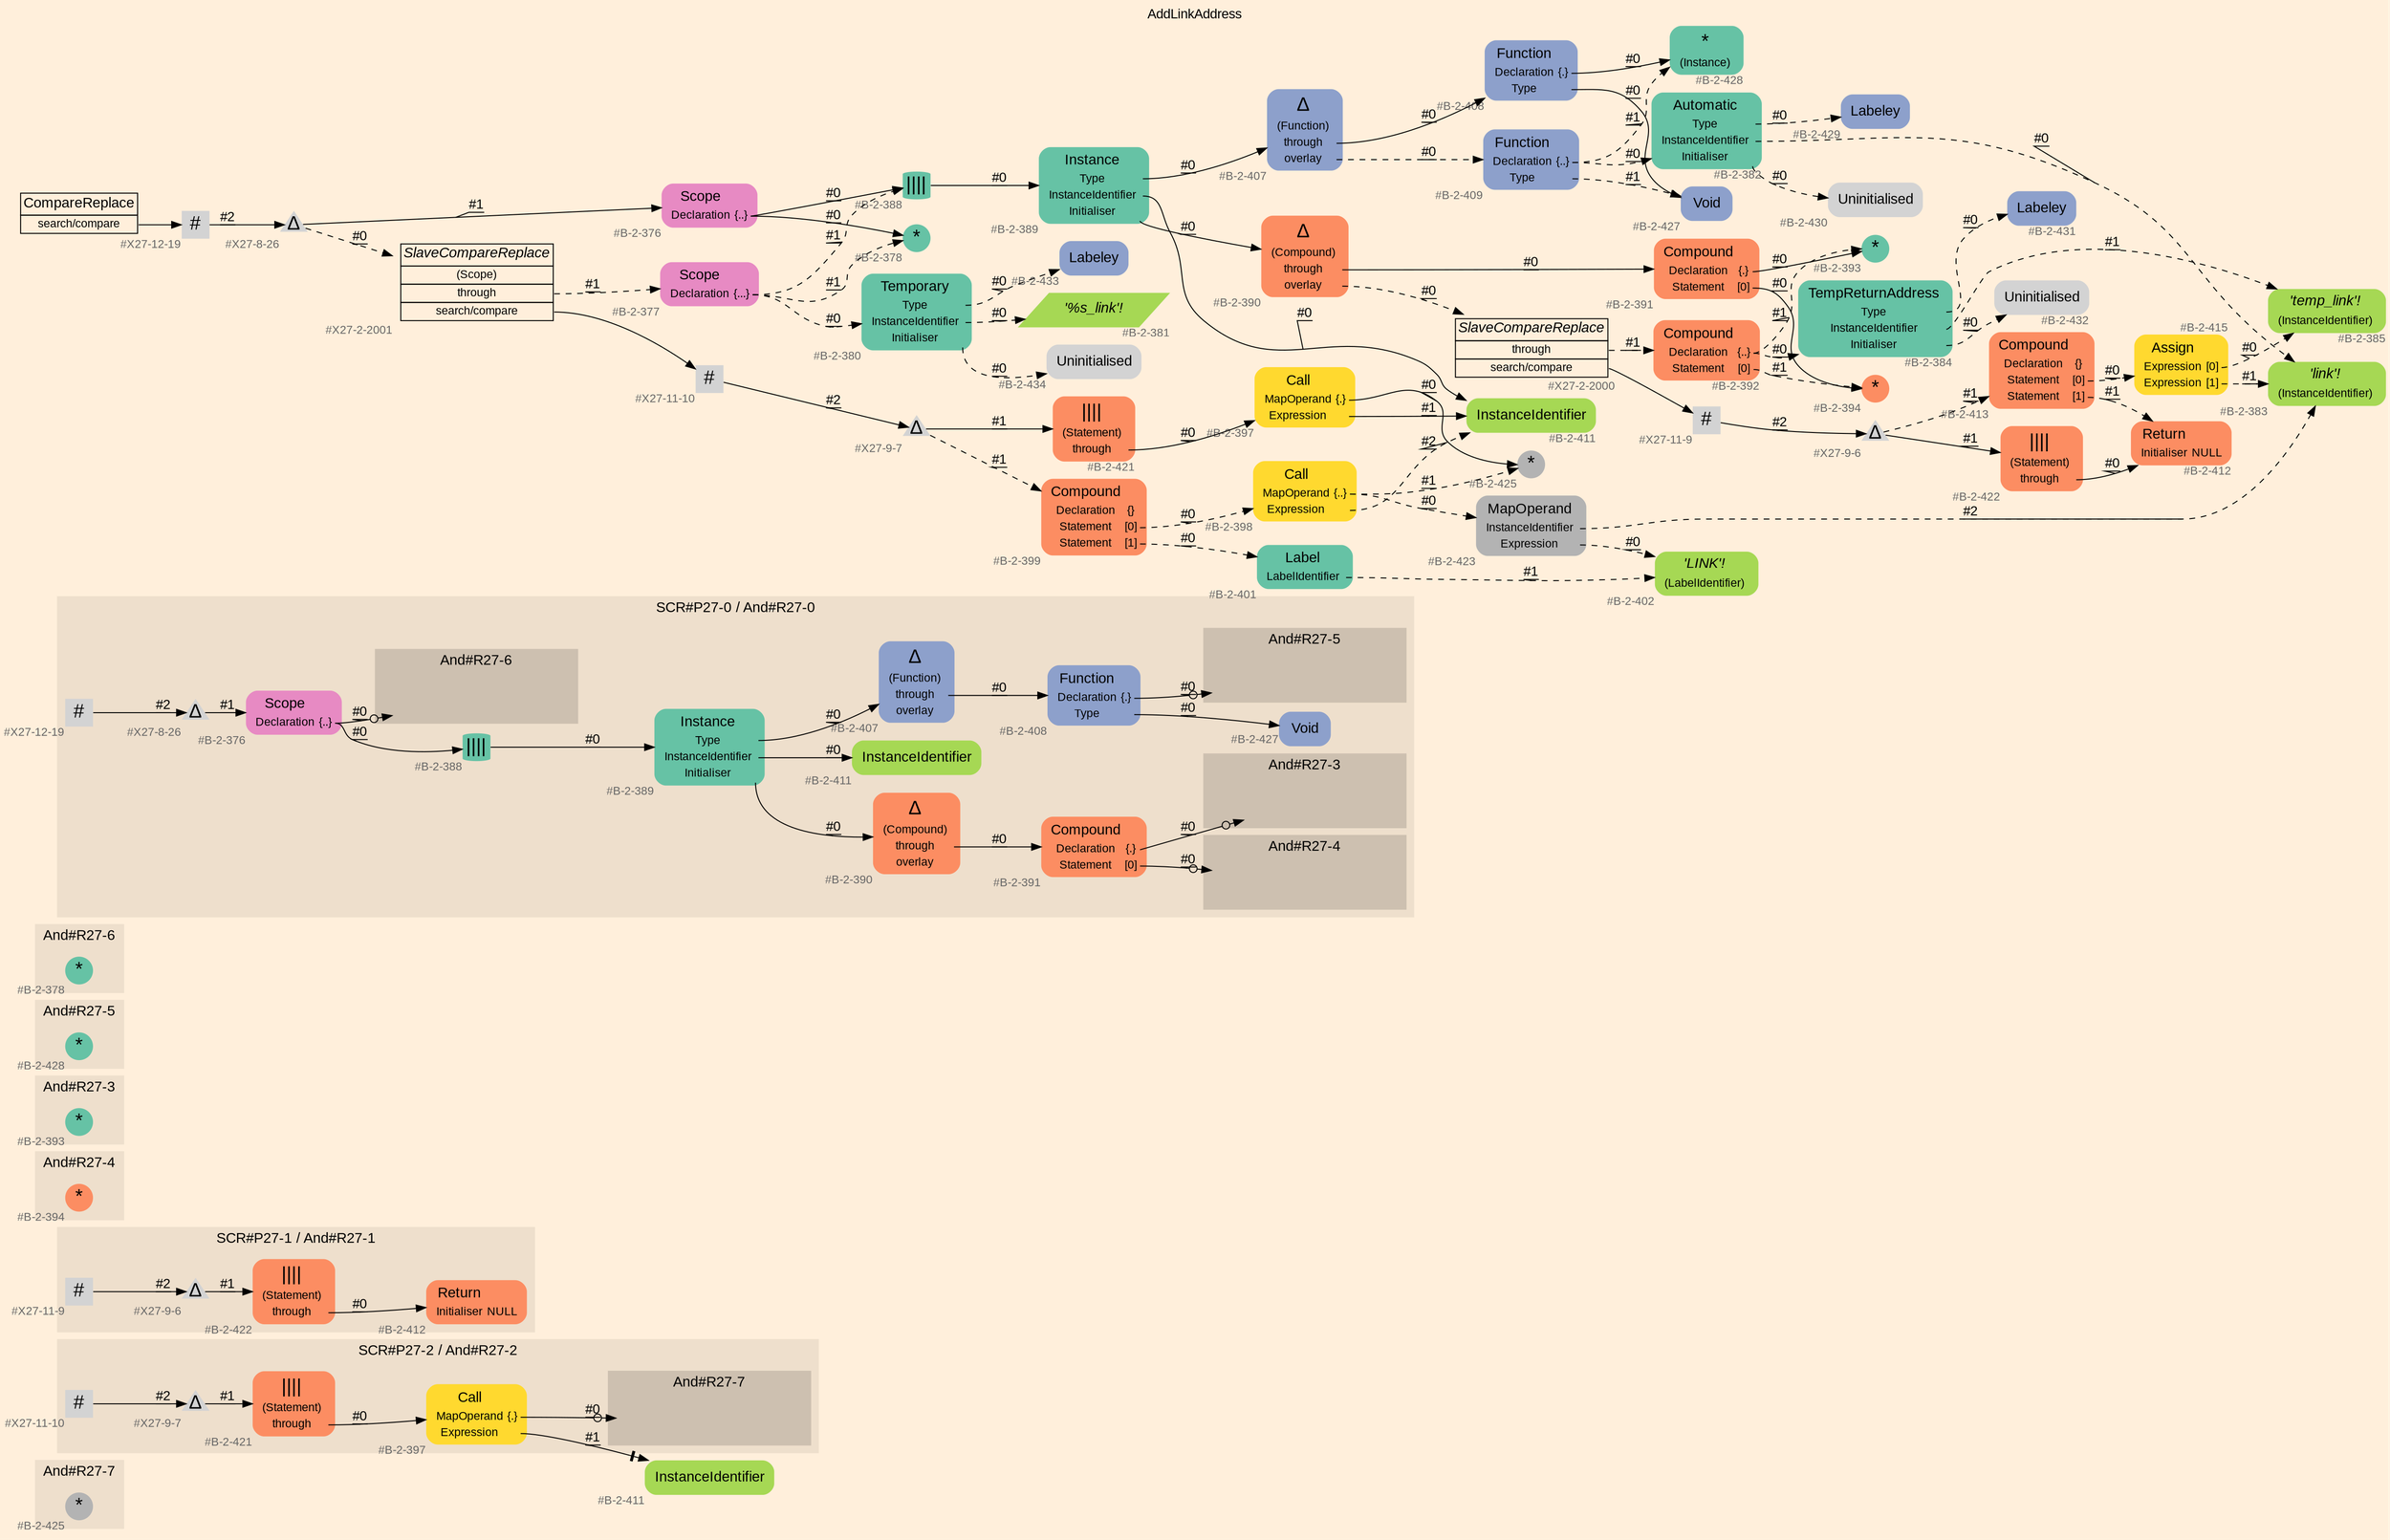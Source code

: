 digraph "AddLinkAddress" {
label = "AddLinkAddress"
labelloc = t
graph [
    rankdir = "LR"
    ranksep = 0.3
    bgcolor = antiquewhite1
    color = black
    fontcolor = black
    fontname = "Arial"
];
node [
    fontname = "Arial"
];
edge [
    fontname = "Arial"
];

// -------------------- figure And#R27-7 --------------------
// -------- region And#R27-7 ----------
subgraph "clusterAnd#R27-7" {
    label = "And#R27-7"
    style = "filled"
    color = antiquewhite2
    fontsize = "15"
    // -------- block And#R27-7/#B-2-425 ----------
    "And#R27-7/#B-2-425" [
        fillcolor = "/set28/8"
        xlabel = "#B-2-425"
        fontsize = "12"
        fontcolor = grey40
        shape = "circle"
        label = <<FONT COLOR="black" POINT-SIZE="20">*</FONT>>
        style = "filled"
        penwidth = 0.0
        fixedsize = true
        width = 0.4
        height = 0.4
    ];
    
}


// -------------------- figure And#R27-2 --------------------
// -------- region And#R27-2 ----------
subgraph "clusterAnd#R27-2" {
    label = "SCR#P27-2 / And#R27-2"
    style = "filled"
    color = antiquewhite2
    fontsize = "15"
    // -------- block And#R27-2/#B-2-397 ----------
    "And#R27-2/#B-2-397" [
        fillcolor = "/set28/6"
        xlabel = "#B-2-397"
        fontsize = "12"
        fontcolor = grey40
        shape = "plaintext"
        label = <<TABLE BORDER="0" CELLBORDER="0" CELLSPACING="0">
         <TR><TD><FONT COLOR="black" POINT-SIZE="15">Call</FONT></TD></TR>
         <TR><TD><FONT COLOR="black" POINT-SIZE="12">MapOperand</FONT></TD><TD PORT="port0"><FONT COLOR="black" POINT-SIZE="12">{.}</FONT></TD></TR>
         <TR><TD><FONT COLOR="black" POINT-SIZE="12">Expression</FONT></TD><TD PORT="port1"></TD></TR>
        </TABLE>>
        style = "rounded,filled"
    ];
    
    // -------- block And#R27-2/#X27-11-10 ----------
    "And#R27-2/#X27-11-10" [
        xlabel = "#X27-11-10"
        fontsize = "12"
        fontcolor = grey40
        shape = "square"
        label = <<FONT COLOR="black" POINT-SIZE="20">#</FONT>>
        style = "filled"
        penwidth = 0.0
        fixedsize = true
        width = 0.4
        height = 0.4
    ];
    
    // -------- block And#R27-2/#X27-9-7 ----------
    "And#R27-2/#X27-9-7" [
        xlabel = "#X27-9-7"
        fontsize = "12"
        fontcolor = grey40
        shape = "triangle"
        label = <<FONT COLOR="black" POINT-SIZE="20">Δ</FONT>>
        style = "filled"
        penwidth = 0.0
        fixedsize = true
        width = 0.4
        height = 0.4
    ];
    
    // -------- block And#R27-2/#B-2-421 ----------
    "And#R27-2/#B-2-421" [
        fillcolor = "/set28/2"
        xlabel = "#B-2-421"
        fontsize = "12"
        fontcolor = grey40
        shape = "plaintext"
        label = <<TABLE BORDER="0" CELLBORDER="0" CELLSPACING="0">
         <TR><TD><FONT COLOR="black" POINT-SIZE="20">||||</FONT></TD></TR>
         <TR><TD><FONT COLOR="black" POINT-SIZE="12">(Statement)</FONT></TD><TD PORT="port0"></TD></TR>
         <TR><TD><FONT COLOR="black" POINT-SIZE="12">through</FONT></TD><TD PORT="port1"></TD></TR>
        </TABLE>>
        style = "rounded,filled"
    ];
    
    // -------- region And#R27-2/And#R27-7 ----------
    subgraph "clusterAnd#R27-2/And#R27-7" {
        label = "And#R27-7"
        style = "filled"
        color = antiquewhite3
        fontsize = "15"
        // -------- block And#R27-2/And#R27-7/#B-2-425 ----------
        "And#R27-2/And#R27-7/#B-2-425" [
            fillcolor = "/set28/8"
            xlabel = "#B-2-425"
            fontsize = "12"
            fontcolor = grey40
            shape = "none"
            style = "invisible"
        ];
        
    }
    
}

// -------- block And#R27-2/#B-2-411 ----------
"And#R27-2/#B-2-411" [
    fillcolor = "/set28/5"
    xlabel = "#B-2-411"
    fontsize = "12"
    fontcolor = grey40
    shape = "plaintext"
    label = <<TABLE BORDER="0" CELLBORDER="0" CELLSPACING="0">
     <TR><TD><FONT COLOR="black" POINT-SIZE="15">InstanceIdentifier</FONT></TD></TR>
    </TABLE>>
    style = "rounded,filled"
];

"And#R27-2/#B-2-397":port0 -> "And#R27-2/And#R27-7/#B-2-425" [
    arrowhead="normalnoneodot"
    label = "#0"
    decorate = true
    color = black
    fontcolor = black
];

"And#R27-2/#B-2-397":port1 -> "And#R27-2/#B-2-411" [
    arrowhead="normalnonetee"
    label = "#1"
    decorate = true
    color = black
    fontcolor = black
];

"And#R27-2/#X27-11-10" -> "And#R27-2/#X27-9-7" [
    label = "#2"
    decorate = true
    color = black
    fontcolor = black
];

"And#R27-2/#X27-9-7" -> "And#R27-2/#B-2-421" [
    label = "#1"
    decorate = true
    color = black
    fontcolor = black
];

"And#R27-2/#B-2-421":port1 -> "And#R27-2/#B-2-397" [
    label = "#0"
    decorate = true
    color = black
    fontcolor = black
];


// -------------------- figure And#R27-1 --------------------
// -------- region And#R27-1 ----------
subgraph "clusterAnd#R27-1" {
    label = "SCR#P27-1 / And#R27-1"
    style = "filled"
    color = antiquewhite2
    fontsize = "15"
    // -------- block And#R27-1/#B-2-422 ----------
    "And#R27-1/#B-2-422" [
        fillcolor = "/set28/2"
        xlabel = "#B-2-422"
        fontsize = "12"
        fontcolor = grey40
        shape = "plaintext"
        label = <<TABLE BORDER="0" CELLBORDER="0" CELLSPACING="0">
         <TR><TD><FONT COLOR="black" POINT-SIZE="20">||||</FONT></TD></TR>
         <TR><TD><FONT COLOR="black" POINT-SIZE="12">(Statement)</FONT></TD><TD PORT="port0"></TD></TR>
         <TR><TD><FONT COLOR="black" POINT-SIZE="12">through</FONT></TD><TD PORT="port1"></TD></TR>
        </TABLE>>
        style = "rounded,filled"
    ];
    
    // -------- block And#R27-1/#B-2-412 ----------
    "And#R27-1/#B-2-412" [
        fillcolor = "/set28/2"
        xlabel = "#B-2-412"
        fontsize = "12"
        fontcolor = grey40
        shape = "plaintext"
        label = <<TABLE BORDER="0" CELLBORDER="0" CELLSPACING="0">
         <TR><TD><FONT COLOR="black" POINT-SIZE="15">Return</FONT></TD></TR>
         <TR><TD><FONT COLOR="black" POINT-SIZE="12">Initialiser</FONT></TD><TD PORT="port0"><FONT COLOR="black" POINT-SIZE="12">NULL</FONT></TD></TR>
        </TABLE>>
        style = "rounded,filled"
    ];
    
    // -------- block And#R27-1/#X27-11-9 ----------
    "And#R27-1/#X27-11-9" [
        xlabel = "#X27-11-9"
        fontsize = "12"
        fontcolor = grey40
        shape = "square"
        label = <<FONT COLOR="black" POINT-SIZE="20">#</FONT>>
        style = "filled"
        penwidth = 0.0
        fixedsize = true
        width = 0.4
        height = 0.4
    ];
    
    // -------- block And#R27-1/#X27-9-6 ----------
    "And#R27-1/#X27-9-6" [
        xlabel = "#X27-9-6"
        fontsize = "12"
        fontcolor = grey40
        shape = "triangle"
        label = <<FONT COLOR="black" POINT-SIZE="20">Δ</FONT>>
        style = "filled"
        penwidth = 0.0
        fixedsize = true
        width = 0.4
        height = 0.4
    ];
    
}

"And#R27-1/#B-2-422":port1 -> "And#R27-1/#B-2-412" [
    label = "#0"
    decorate = true
    color = black
    fontcolor = black
];

"And#R27-1/#X27-11-9" -> "And#R27-1/#X27-9-6" [
    label = "#2"
    decorate = true
    color = black
    fontcolor = black
];

"And#R27-1/#X27-9-6" -> "And#R27-1/#B-2-422" [
    label = "#1"
    decorate = true
    color = black
    fontcolor = black
];


// -------------------- figure And#R27-4 --------------------
// -------- region And#R27-4 ----------
subgraph "clusterAnd#R27-4" {
    label = "And#R27-4"
    style = "filled"
    color = antiquewhite2
    fontsize = "15"
    // -------- block And#R27-4/#B-2-394 ----------
    "And#R27-4/#B-2-394" [
        fillcolor = "/set28/2"
        xlabel = "#B-2-394"
        fontsize = "12"
        fontcolor = grey40
        shape = "circle"
        label = <<FONT COLOR="black" POINT-SIZE="20">*</FONT>>
        style = "filled"
        penwidth = 0.0
        fixedsize = true
        width = 0.4
        height = 0.4
    ];
    
}


// -------------------- figure And#R27-3 --------------------
// -------- region And#R27-3 ----------
subgraph "clusterAnd#R27-3" {
    label = "And#R27-3"
    style = "filled"
    color = antiquewhite2
    fontsize = "15"
    // -------- block And#R27-3/#B-2-393 ----------
    "And#R27-3/#B-2-393" [
        fillcolor = "/set28/1"
        xlabel = "#B-2-393"
        fontsize = "12"
        fontcolor = grey40
        shape = "circle"
        label = <<FONT COLOR="black" POINT-SIZE="20">*</FONT>>
        style = "filled"
        penwidth = 0.0
        fixedsize = true
        width = 0.4
        height = 0.4
    ];
    
}


// -------------------- figure And#R27-5 --------------------
// -------- region And#R27-5 ----------
subgraph "clusterAnd#R27-5" {
    label = "And#R27-5"
    style = "filled"
    color = antiquewhite2
    fontsize = "15"
    // -------- block And#R27-5/#B-2-428 ----------
    "And#R27-5/#B-2-428" [
        fillcolor = "/set28/1"
        xlabel = "#B-2-428"
        fontsize = "12"
        fontcolor = grey40
        shape = "circle"
        label = <<FONT COLOR="black" POINT-SIZE="20">*</FONT>>
        style = "filled"
        penwidth = 0.0
        fixedsize = true
        width = 0.4
        height = 0.4
    ];
    
}


// -------------------- figure And#R27-6 --------------------
// -------- region And#R27-6 ----------
subgraph "clusterAnd#R27-6" {
    label = "And#R27-6"
    style = "filled"
    color = antiquewhite2
    fontsize = "15"
    // -------- block And#R27-6/#B-2-378 ----------
    "And#R27-6/#B-2-378" [
        fillcolor = "/set28/1"
        xlabel = "#B-2-378"
        fontsize = "12"
        fontcolor = grey40
        shape = "circle"
        label = <<FONT COLOR="black" POINT-SIZE="20">*</FONT>>
        style = "filled"
        penwidth = 0.0
        fixedsize = true
        width = 0.4
        height = 0.4
    ];
    
}


// -------------------- figure And#R27-0 --------------------
// -------- region And#R27-0 ----------
subgraph "clusterAnd#R27-0" {
    label = "SCR#P27-0 / And#R27-0"
    style = "filled"
    color = antiquewhite2
    fontsize = "15"
    // -------- block And#R27-0/#B-2-411 ----------
    "And#R27-0/#B-2-411" [
        fillcolor = "/set28/5"
        xlabel = "#B-2-411"
        fontsize = "12"
        fontcolor = grey40
        shape = "plaintext"
        label = <<TABLE BORDER="0" CELLBORDER="0" CELLSPACING="0">
         <TR><TD><FONT COLOR="black" POINT-SIZE="15">InstanceIdentifier</FONT></TD></TR>
        </TABLE>>
        style = "rounded,filled"
    ];
    
    // -------- block And#R27-0/#B-2-408 ----------
    "And#R27-0/#B-2-408" [
        fillcolor = "/set28/3"
        xlabel = "#B-2-408"
        fontsize = "12"
        fontcolor = grey40
        shape = "plaintext"
        label = <<TABLE BORDER="0" CELLBORDER="0" CELLSPACING="0">
         <TR><TD><FONT COLOR="black" POINT-SIZE="15">Function</FONT></TD></TR>
         <TR><TD><FONT COLOR="black" POINT-SIZE="12">Declaration</FONT></TD><TD PORT="port0"><FONT COLOR="black" POINT-SIZE="12">{.}</FONT></TD></TR>
         <TR><TD><FONT COLOR="black" POINT-SIZE="12">Type</FONT></TD><TD PORT="port1"></TD></TR>
        </TABLE>>
        style = "rounded,filled"
    ];
    
    // -------- block And#R27-0/#B-2-427 ----------
    "And#R27-0/#B-2-427" [
        fillcolor = "/set28/3"
        xlabel = "#B-2-427"
        fontsize = "12"
        fontcolor = grey40
        shape = "plaintext"
        label = <<TABLE BORDER="0" CELLBORDER="0" CELLSPACING="0">
         <TR><TD><FONT COLOR="black" POINT-SIZE="15">Void</FONT></TD></TR>
        </TABLE>>
        style = "rounded,filled"
    ];
    
    // -------- block And#R27-0/#X27-8-26 ----------
    "And#R27-0/#X27-8-26" [
        xlabel = "#X27-8-26"
        fontsize = "12"
        fontcolor = grey40
        shape = "triangle"
        label = <<FONT COLOR="black" POINT-SIZE="20">Δ</FONT>>
        style = "filled"
        penwidth = 0.0
        fixedsize = true
        width = 0.4
        height = 0.4
    ];
    
    // -------- block And#R27-0/#B-2-388 ----------
    "And#R27-0/#B-2-388" [
        fillcolor = "/set28/1"
        xlabel = "#B-2-388"
        fontsize = "12"
        fontcolor = grey40
        shape = "cylinder"
        label = <<FONT COLOR="black" POINT-SIZE="20">||||</FONT>>
        style = "filled"
        penwidth = 0.0
        fixedsize = true
        width = 0.4
        height = 0.4
    ];
    
    // -------- block And#R27-0/#B-2-391 ----------
    "And#R27-0/#B-2-391" [
        fillcolor = "/set28/2"
        xlabel = "#B-2-391"
        fontsize = "12"
        fontcolor = grey40
        shape = "plaintext"
        label = <<TABLE BORDER="0" CELLBORDER="0" CELLSPACING="0">
         <TR><TD><FONT COLOR="black" POINT-SIZE="15">Compound</FONT></TD></TR>
         <TR><TD><FONT COLOR="black" POINT-SIZE="12">Declaration</FONT></TD><TD PORT="port0"><FONT COLOR="black" POINT-SIZE="12">{.}</FONT></TD></TR>
         <TR><TD><FONT COLOR="black" POINT-SIZE="12">Statement</FONT></TD><TD PORT="port1"><FONT COLOR="black" POINT-SIZE="12">[0]</FONT></TD></TR>
        </TABLE>>
        style = "rounded,filled"
    ];
    
    // -------- block And#R27-0/#B-2-376 ----------
    "And#R27-0/#B-2-376" [
        fillcolor = "/set28/4"
        xlabel = "#B-2-376"
        fontsize = "12"
        fontcolor = grey40
        shape = "plaintext"
        label = <<TABLE BORDER="0" CELLBORDER="0" CELLSPACING="0">
         <TR><TD><FONT COLOR="black" POINT-SIZE="15">Scope</FONT></TD></TR>
         <TR><TD><FONT COLOR="black" POINT-SIZE="12">Declaration</FONT></TD><TD PORT="port0"><FONT COLOR="black" POINT-SIZE="12">{..}</FONT></TD></TR>
        </TABLE>>
        style = "rounded,filled"
    ];
    
    // -------- block And#R27-0/#X27-12-19 ----------
    "And#R27-0/#X27-12-19" [
        xlabel = "#X27-12-19"
        fontsize = "12"
        fontcolor = grey40
        shape = "square"
        label = <<FONT COLOR="black" POINT-SIZE="20">#</FONT>>
        style = "filled"
        penwidth = 0.0
        fixedsize = true
        width = 0.4
        height = 0.4
    ];
    
    // -------- block And#R27-0/#B-2-407 ----------
    "And#R27-0/#B-2-407" [
        fillcolor = "/set28/3"
        xlabel = "#B-2-407"
        fontsize = "12"
        fontcolor = grey40
        shape = "plaintext"
        label = <<TABLE BORDER="0" CELLBORDER="0" CELLSPACING="0">
         <TR><TD><FONT COLOR="black" POINT-SIZE="20">Δ</FONT></TD></TR>
         <TR><TD><FONT COLOR="black" POINT-SIZE="12">(Function)</FONT></TD><TD PORT="port0"></TD></TR>
         <TR><TD><FONT COLOR="black" POINT-SIZE="12">through</FONT></TD><TD PORT="port1"></TD></TR>
         <TR><TD><FONT COLOR="black" POINT-SIZE="12">overlay</FONT></TD><TD PORT="port2"></TD></TR>
        </TABLE>>
        style = "rounded,filled"
    ];
    
    // -------- block And#R27-0/#B-2-390 ----------
    "And#R27-0/#B-2-390" [
        fillcolor = "/set28/2"
        xlabel = "#B-2-390"
        fontsize = "12"
        fontcolor = grey40
        shape = "plaintext"
        label = <<TABLE BORDER="0" CELLBORDER="0" CELLSPACING="0">
         <TR><TD><FONT COLOR="black" POINT-SIZE="20">Δ</FONT></TD></TR>
         <TR><TD><FONT COLOR="black" POINT-SIZE="12">(Compound)</FONT></TD><TD PORT="port0"></TD></TR>
         <TR><TD><FONT COLOR="black" POINT-SIZE="12">through</FONT></TD><TD PORT="port1"></TD></TR>
         <TR><TD><FONT COLOR="black" POINT-SIZE="12">overlay</FONT></TD><TD PORT="port2"></TD></TR>
        </TABLE>>
        style = "rounded,filled"
    ];
    
    // -------- block And#R27-0/#B-2-389 ----------
    "And#R27-0/#B-2-389" [
        fillcolor = "/set28/1"
        xlabel = "#B-2-389"
        fontsize = "12"
        fontcolor = grey40
        shape = "plaintext"
        label = <<TABLE BORDER="0" CELLBORDER="0" CELLSPACING="0">
         <TR><TD><FONT COLOR="black" POINT-SIZE="15">Instance</FONT></TD></TR>
         <TR><TD><FONT COLOR="black" POINT-SIZE="12">Type</FONT></TD><TD PORT="port0"></TD></TR>
         <TR><TD><FONT COLOR="black" POINT-SIZE="12">InstanceIdentifier</FONT></TD><TD PORT="port1"></TD></TR>
         <TR><TD><FONT COLOR="black" POINT-SIZE="12">Initialiser</FONT></TD><TD PORT="port2"></TD></TR>
        </TABLE>>
        style = "rounded,filled"
    ];
    
    // -------- region And#R27-0/And#R27-3 ----------
    subgraph "clusterAnd#R27-0/And#R27-3" {
        label = "And#R27-3"
        style = "filled"
        color = antiquewhite3
        fontsize = "15"
        // -------- block And#R27-0/And#R27-3/#B-2-393 ----------
        "And#R27-0/And#R27-3/#B-2-393" [
            fillcolor = "/set28/1"
            xlabel = "#B-2-393"
            fontsize = "12"
            fontcolor = grey40
            shape = "none"
            style = "invisible"
        ];
        
    }
    
    // -------- region And#R27-0/And#R27-4 ----------
    subgraph "clusterAnd#R27-0/And#R27-4" {
        label = "And#R27-4"
        style = "filled"
        color = antiquewhite3
        fontsize = "15"
        // -------- block And#R27-0/And#R27-4/#B-2-394 ----------
        "And#R27-0/And#R27-4/#B-2-394" [
            fillcolor = "/set28/2"
            xlabel = "#B-2-394"
            fontsize = "12"
            fontcolor = grey40
            shape = "none"
            style = "invisible"
        ];
        
    }
    
    // -------- region And#R27-0/And#R27-5 ----------
    subgraph "clusterAnd#R27-0/And#R27-5" {
        label = "And#R27-5"
        style = "filled"
        color = antiquewhite3
        fontsize = "15"
        // -------- block And#R27-0/And#R27-5/#B-2-428 ----------
        "And#R27-0/And#R27-5/#B-2-428" [
            fillcolor = "/set28/1"
            xlabel = "#B-2-428"
            fontsize = "12"
            fontcolor = grey40
            shape = "none"
            style = "invisible"
        ];
        
    }
    
    // -------- region And#R27-0/And#R27-6 ----------
    subgraph "clusterAnd#R27-0/And#R27-6" {
        label = "And#R27-6"
        style = "filled"
        color = antiquewhite3
        fontsize = "15"
        // -------- block And#R27-0/And#R27-6/#B-2-378 ----------
        "And#R27-0/And#R27-6/#B-2-378" [
            fillcolor = "/set28/1"
            xlabel = "#B-2-378"
            fontsize = "12"
            fontcolor = grey40
            shape = "none"
            style = "invisible"
        ];
        
    }
    
}

"And#R27-0/#B-2-408":port0 -> "And#R27-0/And#R27-5/#B-2-428" [
    arrowhead="normalnoneodot"
    label = "#0"
    decorate = true
    color = black
    fontcolor = black
];

"And#R27-0/#B-2-408":port1 -> "And#R27-0/#B-2-427" [
    label = "#0"
    decorate = true
    color = black
    fontcolor = black
];

"And#R27-0/#X27-8-26" -> "And#R27-0/#B-2-376" [
    label = "#1"
    decorate = true
    color = black
    fontcolor = black
];

"And#R27-0/#B-2-388" -> "And#R27-0/#B-2-389" [
    label = "#0"
    decorate = true
    color = black
    fontcolor = black
];

"And#R27-0/#B-2-391":port0 -> "And#R27-0/And#R27-3/#B-2-393" [
    arrowhead="normalnoneodot"
    label = "#0"
    decorate = true
    color = black
    fontcolor = black
];

"And#R27-0/#B-2-391":port1 -> "And#R27-0/And#R27-4/#B-2-394" [
    arrowhead="normalnoneodot"
    label = "#0"
    decorate = true
    color = black
    fontcolor = black
];

"And#R27-0/#B-2-376":port0 -> "And#R27-0/#B-2-388" [
    label = "#0"
    decorate = true
    color = black
    fontcolor = black
];

"And#R27-0/#B-2-376":port0 -> "And#R27-0/And#R27-6/#B-2-378" [
    arrowhead="normalnoneodot"
    label = "#0"
    decorate = true
    color = black
    fontcolor = black
];

"And#R27-0/#X27-12-19" -> "And#R27-0/#X27-8-26" [
    label = "#2"
    decorate = true
    color = black
    fontcolor = black
];

"And#R27-0/#B-2-407":port1 -> "And#R27-0/#B-2-408" [
    label = "#0"
    decorate = true
    color = black
    fontcolor = black
];

"And#R27-0/#B-2-390":port1 -> "And#R27-0/#B-2-391" [
    label = "#0"
    decorate = true
    color = black
    fontcolor = black
];

"And#R27-0/#B-2-389":port0 -> "And#R27-0/#B-2-407" [
    label = "#0"
    decorate = true
    color = black
    fontcolor = black
];

"And#R27-0/#B-2-389":port1 -> "And#R27-0/#B-2-411" [
    label = "#0"
    decorate = true
    color = black
    fontcolor = black
];

"And#R27-0/#B-2-389":port2 -> "And#R27-0/#B-2-390" [
    label = "#0"
    decorate = true
    color = black
    fontcolor = black
];


// -------------------- transformation figure --------------------
// -------- block CR#X27-10-27 ----------
"CR#X27-10-27" [
    fillcolor = antiquewhite1
    fontsize = "12"
    fontcolor = grey40
    shape = "plaintext"
    label = <<TABLE BORDER="0" CELLBORDER="1" CELLSPACING="0">
     <TR><TD><FONT COLOR="black" POINT-SIZE="15">CompareReplace</FONT></TD></TR>
     <TR><TD PORT="port0"><FONT COLOR="black" POINT-SIZE="12">search/compare</FONT></TD></TR>
    </TABLE>>
    style = "filled"
    color = black
];

// -------- block #X27-12-19 ----------
"#X27-12-19" [
    xlabel = "#X27-12-19"
    fontsize = "12"
    fontcolor = grey40
    shape = "square"
    label = <<FONT COLOR="black" POINT-SIZE="20">#</FONT>>
    style = "filled"
    penwidth = 0.0
    fixedsize = true
    width = 0.4
    height = 0.4
];

// -------- block #X27-8-26 ----------
"#X27-8-26" [
    xlabel = "#X27-8-26"
    fontsize = "12"
    fontcolor = grey40
    shape = "triangle"
    label = <<FONT COLOR="black" POINT-SIZE="20">Δ</FONT>>
    style = "filled"
    penwidth = 0.0
    fixedsize = true
    width = 0.4
    height = 0.4
];

// -------- block #B-2-376 ----------
"#B-2-376" [
    fillcolor = "/set28/4"
    xlabel = "#B-2-376"
    fontsize = "12"
    fontcolor = grey40
    shape = "plaintext"
    label = <<TABLE BORDER="0" CELLBORDER="0" CELLSPACING="0">
     <TR><TD><FONT COLOR="black" POINT-SIZE="15">Scope</FONT></TD></TR>
     <TR><TD><FONT COLOR="black" POINT-SIZE="12">Declaration</FONT></TD><TD PORT="port0"><FONT COLOR="black" POINT-SIZE="12">{..}</FONT></TD></TR>
    </TABLE>>
    style = "rounded,filled"
];

// -------- block #B-2-388 ----------
"#B-2-388" [
    fillcolor = "/set28/1"
    xlabel = "#B-2-388"
    fontsize = "12"
    fontcolor = grey40
    shape = "cylinder"
    label = <<FONT COLOR="black" POINT-SIZE="20">||||</FONT>>
    style = "filled"
    penwidth = 0.0
    fixedsize = true
    width = 0.4
    height = 0.4
];

// -------- block #B-2-389 ----------
"#B-2-389" [
    fillcolor = "/set28/1"
    xlabel = "#B-2-389"
    fontsize = "12"
    fontcolor = grey40
    shape = "plaintext"
    label = <<TABLE BORDER="0" CELLBORDER="0" CELLSPACING="0">
     <TR><TD><FONT COLOR="black" POINT-SIZE="15">Instance</FONT></TD></TR>
     <TR><TD><FONT COLOR="black" POINT-SIZE="12">Type</FONT></TD><TD PORT="port0"></TD></TR>
     <TR><TD><FONT COLOR="black" POINT-SIZE="12">InstanceIdentifier</FONT></TD><TD PORT="port1"></TD></TR>
     <TR><TD><FONT COLOR="black" POINT-SIZE="12">Initialiser</FONT></TD><TD PORT="port2"></TD></TR>
    </TABLE>>
    style = "rounded,filled"
];

// -------- block #B-2-407 ----------
"#B-2-407" [
    fillcolor = "/set28/3"
    xlabel = "#B-2-407"
    fontsize = "12"
    fontcolor = grey40
    shape = "plaintext"
    label = <<TABLE BORDER="0" CELLBORDER="0" CELLSPACING="0">
     <TR><TD><FONT COLOR="black" POINT-SIZE="20">Δ</FONT></TD></TR>
     <TR><TD><FONT COLOR="black" POINT-SIZE="12">(Function)</FONT></TD><TD PORT="port0"></TD></TR>
     <TR><TD><FONT COLOR="black" POINT-SIZE="12">through</FONT></TD><TD PORT="port1"></TD></TR>
     <TR><TD><FONT COLOR="black" POINT-SIZE="12">overlay</FONT></TD><TD PORT="port2"></TD></TR>
    </TABLE>>
    style = "rounded,filled"
];

// -------- block #B-2-408 ----------
"#B-2-408" [
    fillcolor = "/set28/3"
    xlabel = "#B-2-408"
    fontsize = "12"
    fontcolor = grey40
    shape = "plaintext"
    label = <<TABLE BORDER="0" CELLBORDER="0" CELLSPACING="0">
     <TR><TD><FONT COLOR="black" POINT-SIZE="15">Function</FONT></TD></TR>
     <TR><TD><FONT COLOR="black" POINT-SIZE="12">Declaration</FONT></TD><TD PORT="port0"><FONT COLOR="black" POINT-SIZE="12">{.}</FONT></TD></TR>
     <TR><TD><FONT COLOR="black" POINT-SIZE="12">Type</FONT></TD><TD PORT="port1"></TD></TR>
    </TABLE>>
    style = "rounded,filled"
];

// -------- block #B-2-428 ----------
"#B-2-428" [
    fillcolor = "/set28/1"
    xlabel = "#B-2-428"
    fontsize = "12"
    fontcolor = grey40
    shape = "plaintext"
    label = <<TABLE BORDER="0" CELLBORDER="0" CELLSPACING="0">
     <TR><TD><FONT COLOR="black" POINT-SIZE="20">*</FONT></TD></TR>
     <TR><TD><FONT COLOR="black" POINT-SIZE="12">(Instance)</FONT></TD><TD PORT="port0"></TD></TR>
    </TABLE>>
    style = "rounded,filled"
];

// -------- block #B-2-427 ----------
"#B-2-427" [
    fillcolor = "/set28/3"
    xlabel = "#B-2-427"
    fontsize = "12"
    fontcolor = grey40
    shape = "plaintext"
    label = <<TABLE BORDER="0" CELLBORDER="0" CELLSPACING="0">
     <TR><TD><FONT COLOR="black" POINT-SIZE="15">Void</FONT></TD></TR>
    </TABLE>>
    style = "rounded,filled"
];

// -------- block #B-2-409 ----------
"#B-2-409" [
    fillcolor = "/set28/3"
    xlabel = "#B-2-409"
    fontsize = "12"
    fontcolor = grey40
    shape = "plaintext"
    label = <<TABLE BORDER="0" CELLBORDER="0" CELLSPACING="0">
     <TR><TD><FONT COLOR="black" POINT-SIZE="15">Function</FONT></TD></TR>
     <TR><TD><FONT COLOR="black" POINT-SIZE="12">Declaration</FONT></TD><TD PORT="port0"><FONT COLOR="black" POINT-SIZE="12">{..}</FONT></TD></TR>
     <TR><TD><FONT COLOR="black" POINT-SIZE="12">Type</FONT></TD><TD PORT="port1"></TD></TR>
    </TABLE>>
    style = "rounded,filled"
];

// -------- block #B-2-382 ----------
"#B-2-382" [
    fillcolor = "/set28/1"
    xlabel = "#B-2-382"
    fontsize = "12"
    fontcolor = grey40
    shape = "plaintext"
    label = <<TABLE BORDER="0" CELLBORDER="0" CELLSPACING="0">
     <TR><TD><FONT COLOR="black" POINT-SIZE="15">Automatic</FONT></TD></TR>
     <TR><TD><FONT COLOR="black" POINT-SIZE="12">Type</FONT></TD><TD PORT="port0"></TD></TR>
     <TR><TD><FONT COLOR="black" POINT-SIZE="12">InstanceIdentifier</FONT></TD><TD PORT="port1"></TD></TR>
     <TR><TD><FONT COLOR="black" POINT-SIZE="12">Initialiser</FONT></TD><TD PORT="port2"></TD></TR>
    </TABLE>>
    style = "rounded,filled"
];

// -------- block #B-2-429 ----------
"#B-2-429" [
    fillcolor = "/set28/3"
    xlabel = "#B-2-429"
    fontsize = "12"
    fontcolor = grey40
    shape = "plaintext"
    label = <<TABLE BORDER="0" CELLBORDER="0" CELLSPACING="0">
     <TR><TD><FONT COLOR="black" POINT-SIZE="15">Labeley</FONT></TD></TR>
    </TABLE>>
    style = "rounded,filled"
];

// -------- block #B-2-383 ----------
"#B-2-383" [
    fillcolor = "/set28/5"
    xlabel = "#B-2-383"
    fontsize = "12"
    fontcolor = grey40
    shape = "plaintext"
    label = <<TABLE BORDER="0" CELLBORDER="0" CELLSPACING="0">
     <TR><TD><FONT COLOR="black" POINT-SIZE="15"><I>'link'!</I></FONT></TD></TR>
     <TR><TD><FONT COLOR="black" POINT-SIZE="12">(InstanceIdentifier)</FONT></TD><TD PORT="port0"></TD></TR>
    </TABLE>>
    style = "rounded,filled"
];

// -------- block #B-2-430 ----------
"#B-2-430" [
    xlabel = "#B-2-430"
    fontsize = "12"
    fontcolor = grey40
    shape = "plaintext"
    label = <<TABLE BORDER="0" CELLBORDER="0" CELLSPACING="0">
     <TR><TD><FONT COLOR="black" POINT-SIZE="15">Uninitialised</FONT></TD></TR>
    </TABLE>>
    style = "rounded,filled"
];

// -------- block #B-2-411 ----------
"#B-2-411" [
    fillcolor = "/set28/5"
    xlabel = "#B-2-411"
    fontsize = "12"
    fontcolor = grey40
    shape = "plaintext"
    label = <<TABLE BORDER="0" CELLBORDER="0" CELLSPACING="0">
     <TR><TD><FONT COLOR="black" POINT-SIZE="15">InstanceIdentifier</FONT></TD></TR>
    </TABLE>>
    style = "rounded,filled"
];

// -------- block #B-2-390 ----------
"#B-2-390" [
    fillcolor = "/set28/2"
    xlabel = "#B-2-390"
    fontsize = "12"
    fontcolor = grey40
    shape = "plaintext"
    label = <<TABLE BORDER="0" CELLBORDER="0" CELLSPACING="0">
     <TR><TD><FONT COLOR="black" POINT-SIZE="20">Δ</FONT></TD></TR>
     <TR><TD><FONT COLOR="black" POINT-SIZE="12">(Compound)</FONT></TD><TD PORT="port0"></TD></TR>
     <TR><TD><FONT COLOR="black" POINT-SIZE="12">through</FONT></TD><TD PORT="port1"></TD></TR>
     <TR><TD><FONT COLOR="black" POINT-SIZE="12">overlay</FONT></TD><TD PORT="port2"></TD></TR>
    </TABLE>>
    style = "rounded,filled"
];

// -------- block #B-2-391 ----------
"#B-2-391" [
    fillcolor = "/set28/2"
    xlabel = "#B-2-391"
    fontsize = "12"
    fontcolor = grey40
    shape = "plaintext"
    label = <<TABLE BORDER="0" CELLBORDER="0" CELLSPACING="0">
     <TR><TD><FONT COLOR="black" POINT-SIZE="15">Compound</FONT></TD></TR>
     <TR><TD><FONT COLOR="black" POINT-SIZE="12">Declaration</FONT></TD><TD PORT="port0"><FONT COLOR="black" POINT-SIZE="12">{.}</FONT></TD></TR>
     <TR><TD><FONT COLOR="black" POINT-SIZE="12">Statement</FONT></TD><TD PORT="port1"><FONT COLOR="black" POINT-SIZE="12">[0]</FONT></TD></TR>
    </TABLE>>
    style = "rounded,filled"
];

// -------- block #B-2-393 ----------
"#B-2-393" [
    fillcolor = "/set28/1"
    xlabel = "#B-2-393"
    fontsize = "12"
    fontcolor = grey40
    shape = "circle"
    label = <<FONT COLOR="black" POINT-SIZE="20">*</FONT>>
    style = "filled"
    penwidth = 0.0
    fixedsize = true
    width = 0.4
    height = 0.4
];

// -------- block #B-2-394 ----------
"#B-2-394" [
    fillcolor = "/set28/2"
    xlabel = "#B-2-394"
    fontsize = "12"
    fontcolor = grey40
    shape = "circle"
    label = <<FONT COLOR="black" POINT-SIZE="20">*</FONT>>
    style = "filled"
    penwidth = 0.0
    fixedsize = true
    width = 0.4
    height = 0.4
];

// -------- block #X27-2-2000 ----------
"#X27-2-2000" [
    fillcolor = antiquewhite1
    xlabel = "#X27-2-2000"
    fontsize = "12"
    fontcolor = grey40
    shape = "plaintext"
    label = <<TABLE BORDER="0" CELLBORDER="1" CELLSPACING="0">
     <TR><TD><FONT COLOR="black" POINT-SIZE="15"><I>SlaveCompareReplace</I></FONT></TD></TR>
     <TR><TD PORT="port0"><FONT COLOR="black" POINT-SIZE="12">through</FONT></TD></TR>
     <TR><TD PORT="port1"><FONT COLOR="black" POINT-SIZE="12">search/compare</FONT></TD></TR>
    </TABLE>>
    style = "filled"
    color = black
];

// -------- block #B-2-392 ----------
"#B-2-392" [
    fillcolor = "/set28/2"
    xlabel = "#B-2-392"
    fontsize = "12"
    fontcolor = grey40
    shape = "plaintext"
    label = <<TABLE BORDER="0" CELLBORDER="0" CELLSPACING="0">
     <TR><TD><FONT COLOR="black" POINT-SIZE="15">Compound</FONT></TD></TR>
     <TR><TD><FONT COLOR="black" POINT-SIZE="12">Declaration</FONT></TD><TD PORT="port0"><FONT COLOR="black" POINT-SIZE="12">{..}</FONT></TD></TR>
     <TR><TD><FONT COLOR="black" POINT-SIZE="12">Statement</FONT></TD><TD PORT="port1"><FONT COLOR="black" POINT-SIZE="12">[0]</FONT></TD></TR>
    </TABLE>>
    style = "rounded,filled"
];

// -------- block #B-2-384 ----------
"#B-2-384" [
    fillcolor = "/set28/1"
    xlabel = "#B-2-384"
    fontsize = "12"
    fontcolor = grey40
    shape = "plaintext"
    label = <<TABLE BORDER="0" CELLBORDER="0" CELLSPACING="0">
     <TR><TD><FONT COLOR="black" POINT-SIZE="15">TempReturnAddress</FONT></TD></TR>
     <TR><TD><FONT COLOR="black" POINT-SIZE="12">Type</FONT></TD><TD PORT="port0"></TD></TR>
     <TR><TD><FONT COLOR="black" POINT-SIZE="12">InstanceIdentifier</FONT></TD><TD PORT="port1"></TD></TR>
     <TR><TD><FONT COLOR="black" POINT-SIZE="12">Initialiser</FONT></TD><TD PORT="port2"></TD></TR>
    </TABLE>>
    style = "rounded,filled"
];

// -------- block #B-2-431 ----------
"#B-2-431" [
    fillcolor = "/set28/3"
    xlabel = "#B-2-431"
    fontsize = "12"
    fontcolor = grey40
    shape = "plaintext"
    label = <<TABLE BORDER="0" CELLBORDER="0" CELLSPACING="0">
     <TR><TD><FONT COLOR="black" POINT-SIZE="15">Labeley</FONT></TD></TR>
    </TABLE>>
    style = "rounded,filled"
];

// -------- block #B-2-385 ----------
"#B-2-385" [
    fillcolor = "/set28/5"
    xlabel = "#B-2-385"
    fontsize = "12"
    fontcolor = grey40
    shape = "plaintext"
    label = <<TABLE BORDER="0" CELLBORDER="0" CELLSPACING="0">
     <TR><TD><FONT COLOR="black" POINT-SIZE="15"><I>'temp_link'!</I></FONT></TD></TR>
     <TR><TD><FONT COLOR="black" POINT-SIZE="12">(InstanceIdentifier)</FONT></TD><TD PORT="port0"></TD></TR>
    </TABLE>>
    style = "rounded,filled"
];

// -------- block #B-2-432 ----------
"#B-2-432" [
    xlabel = "#B-2-432"
    fontsize = "12"
    fontcolor = grey40
    shape = "plaintext"
    label = <<TABLE BORDER="0" CELLBORDER="0" CELLSPACING="0">
     <TR><TD><FONT COLOR="black" POINT-SIZE="15">Uninitialised</FONT></TD></TR>
    </TABLE>>
    style = "rounded,filled"
];

// -------- block #X27-11-9 ----------
"#X27-11-9" [
    xlabel = "#X27-11-9"
    fontsize = "12"
    fontcolor = grey40
    shape = "square"
    label = <<FONT COLOR="black" POINT-SIZE="20">#</FONT>>
    style = "filled"
    penwidth = 0.0
    fixedsize = true
    width = 0.4
    height = 0.4
];

// -------- block #X27-9-6 ----------
"#X27-9-6" [
    xlabel = "#X27-9-6"
    fontsize = "12"
    fontcolor = grey40
    shape = "triangle"
    label = <<FONT COLOR="black" POINT-SIZE="20">Δ</FONT>>
    style = "filled"
    penwidth = 0.0
    fixedsize = true
    width = 0.4
    height = 0.4
];

// -------- block #B-2-422 ----------
"#B-2-422" [
    fillcolor = "/set28/2"
    xlabel = "#B-2-422"
    fontsize = "12"
    fontcolor = grey40
    shape = "plaintext"
    label = <<TABLE BORDER="0" CELLBORDER="0" CELLSPACING="0">
     <TR><TD><FONT COLOR="black" POINT-SIZE="20">||||</FONT></TD></TR>
     <TR><TD><FONT COLOR="black" POINT-SIZE="12">(Statement)</FONT></TD><TD PORT="port0"></TD></TR>
     <TR><TD><FONT COLOR="black" POINT-SIZE="12">through</FONT></TD><TD PORT="port1"></TD></TR>
    </TABLE>>
    style = "rounded,filled"
];

// -------- block #B-2-412 ----------
"#B-2-412" [
    fillcolor = "/set28/2"
    xlabel = "#B-2-412"
    fontsize = "12"
    fontcolor = grey40
    shape = "plaintext"
    label = <<TABLE BORDER="0" CELLBORDER="0" CELLSPACING="0">
     <TR><TD><FONT COLOR="black" POINT-SIZE="15">Return</FONT></TD></TR>
     <TR><TD><FONT COLOR="black" POINT-SIZE="12">Initialiser</FONT></TD><TD PORT="port0"><FONT COLOR="black" POINT-SIZE="12">NULL</FONT></TD></TR>
    </TABLE>>
    style = "rounded,filled"
];

// -------- block #B-2-413 ----------
"#B-2-413" [
    fillcolor = "/set28/2"
    xlabel = "#B-2-413"
    fontsize = "12"
    fontcolor = grey40
    shape = "plaintext"
    label = <<TABLE BORDER="0" CELLBORDER="0" CELLSPACING="0">
     <TR><TD><FONT COLOR="black" POINT-SIZE="15">Compound</FONT></TD></TR>
     <TR><TD><FONT COLOR="black" POINT-SIZE="12">Declaration</FONT></TD><TD PORT="port0"><FONT COLOR="black" POINT-SIZE="12">{}</FONT></TD></TR>
     <TR><TD><FONT COLOR="black" POINT-SIZE="12">Statement</FONT></TD><TD PORT="port1"><FONT COLOR="black" POINT-SIZE="12">[0]</FONT></TD></TR>
     <TR><TD><FONT COLOR="black" POINT-SIZE="12">Statement</FONT></TD><TD PORT="port2"><FONT COLOR="black" POINT-SIZE="12">[1]</FONT></TD></TR>
    </TABLE>>
    style = "rounded,filled"
];

// -------- block #B-2-415 ----------
"#B-2-415" [
    fillcolor = "/set28/6"
    xlabel = "#B-2-415"
    fontsize = "12"
    fontcolor = grey40
    shape = "plaintext"
    label = <<TABLE BORDER="0" CELLBORDER="0" CELLSPACING="0">
     <TR><TD><FONT COLOR="black" POINT-SIZE="15">Assign</FONT></TD></TR>
     <TR><TD><FONT COLOR="black" POINT-SIZE="12">Expression</FONT></TD><TD PORT="port0"><FONT COLOR="black" POINT-SIZE="12">[0]</FONT></TD></TR>
     <TR><TD><FONT COLOR="black" POINT-SIZE="12">Expression</FONT></TD><TD PORT="port1"><FONT COLOR="black" POINT-SIZE="12">[1]</FONT></TD></TR>
    </TABLE>>
    style = "rounded,filled"
];

// -------- block #B-2-378 ----------
"#B-2-378" [
    fillcolor = "/set28/1"
    xlabel = "#B-2-378"
    fontsize = "12"
    fontcolor = grey40
    shape = "circle"
    label = <<FONT COLOR="black" POINT-SIZE="20">*</FONT>>
    style = "filled"
    penwidth = 0.0
    fixedsize = true
    width = 0.4
    height = 0.4
];

// -------- block #X27-2-2001 ----------
"#X27-2-2001" [
    fillcolor = antiquewhite1
    xlabel = "#X27-2-2001"
    fontsize = "12"
    fontcolor = grey40
    shape = "plaintext"
    label = <<TABLE BORDER="0" CELLBORDER="1" CELLSPACING="0">
     <TR><TD><FONT COLOR="black" POINT-SIZE="15"><I>SlaveCompareReplace</I></FONT></TD></TR>
     <TR><TD PORT="port0"><FONT COLOR="black" POINT-SIZE="12">(Scope)</FONT></TD></TR>
     <TR><TD PORT="port1"><FONT COLOR="black" POINT-SIZE="12">through</FONT></TD></TR>
     <TR><TD PORT="port2"><FONT COLOR="black" POINT-SIZE="12">search/compare</FONT></TD></TR>
    </TABLE>>
    style = "filled"
    color = black
];

// -------- block #B-2-377 ----------
"#B-2-377" [
    fillcolor = "/set28/4"
    xlabel = "#B-2-377"
    fontsize = "12"
    fontcolor = grey40
    shape = "plaintext"
    label = <<TABLE BORDER="0" CELLBORDER="0" CELLSPACING="0">
     <TR><TD><FONT COLOR="black" POINT-SIZE="15">Scope</FONT></TD></TR>
     <TR><TD><FONT COLOR="black" POINT-SIZE="12">Declaration</FONT></TD><TD PORT="port0"><FONT COLOR="black" POINT-SIZE="12">{...}</FONT></TD></TR>
    </TABLE>>
    style = "rounded,filled"
];

// -------- block #B-2-380 ----------
"#B-2-380" [
    fillcolor = "/set28/1"
    xlabel = "#B-2-380"
    fontsize = "12"
    fontcolor = grey40
    shape = "plaintext"
    label = <<TABLE BORDER="0" CELLBORDER="0" CELLSPACING="0">
     <TR><TD><FONT COLOR="black" POINT-SIZE="15">Temporary</FONT></TD></TR>
     <TR><TD><FONT COLOR="black" POINT-SIZE="12">Type</FONT></TD><TD PORT="port0"></TD></TR>
     <TR><TD><FONT COLOR="black" POINT-SIZE="12">InstanceIdentifier</FONT></TD><TD PORT="port1"></TD></TR>
     <TR><TD><FONT COLOR="black" POINT-SIZE="12">Initialiser</FONT></TD><TD PORT="port2"></TD></TR>
    </TABLE>>
    style = "rounded,filled"
];

// -------- block #B-2-433 ----------
"#B-2-433" [
    fillcolor = "/set28/3"
    xlabel = "#B-2-433"
    fontsize = "12"
    fontcolor = grey40
    shape = "plaintext"
    label = <<TABLE BORDER="0" CELLBORDER="0" CELLSPACING="0">
     <TR><TD><FONT COLOR="black" POINT-SIZE="15">Labeley</FONT></TD></TR>
    </TABLE>>
    style = "rounded,filled"
];

// -------- block #B-2-381 ----------
"#B-2-381" [
    fillcolor = "/set28/5"
    xlabel = "#B-2-381"
    fontsize = "12"
    fontcolor = grey40
    shape = "parallelogram"
    label = <<FONT COLOR="black" POINT-SIZE="15"><I>'%s_link'!</I></FONT>>
    style = "filled"
    penwidth = 0.0
];

// -------- block #B-2-434 ----------
"#B-2-434" [
    xlabel = "#B-2-434"
    fontsize = "12"
    fontcolor = grey40
    shape = "plaintext"
    label = <<TABLE BORDER="0" CELLBORDER="0" CELLSPACING="0">
     <TR><TD><FONT COLOR="black" POINT-SIZE="15">Uninitialised</FONT></TD></TR>
    </TABLE>>
    style = "rounded,filled"
];

// -------- block #X27-11-10 ----------
"#X27-11-10" [
    xlabel = "#X27-11-10"
    fontsize = "12"
    fontcolor = grey40
    shape = "square"
    label = <<FONT COLOR="black" POINT-SIZE="20">#</FONT>>
    style = "filled"
    penwidth = 0.0
    fixedsize = true
    width = 0.4
    height = 0.4
];

// -------- block #X27-9-7 ----------
"#X27-9-7" [
    xlabel = "#X27-9-7"
    fontsize = "12"
    fontcolor = grey40
    shape = "triangle"
    label = <<FONT COLOR="black" POINT-SIZE="20">Δ</FONT>>
    style = "filled"
    penwidth = 0.0
    fixedsize = true
    width = 0.4
    height = 0.4
];

// -------- block #B-2-421 ----------
"#B-2-421" [
    fillcolor = "/set28/2"
    xlabel = "#B-2-421"
    fontsize = "12"
    fontcolor = grey40
    shape = "plaintext"
    label = <<TABLE BORDER="0" CELLBORDER="0" CELLSPACING="0">
     <TR><TD><FONT COLOR="black" POINT-SIZE="20">||||</FONT></TD></TR>
     <TR><TD><FONT COLOR="black" POINT-SIZE="12">(Statement)</FONT></TD><TD PORT="port0"></TD></TR>
     <TR><TD><FONT COLOR="black" POINT-SIZE="12">through</FONT></TD><TD PORT="port1"></TD></TR>
    </TABLE>>
    style = "rounded,filled"
];

// -------- block #B-2-397 ----------
"#B-2-397" [
    fillcolor = "/set28/6"
    xlabel = "#B-2-397"
    fontsize = "12"
    fontcolor = grey40
    shape = "plaintext"
    label = <<TABLE BORDER="0" CELLBORDER="0" CELLSPACING="0">
     <TR><TD><FONT COLOR="black" POINT-SIZE="15">Call</FONT></TD></TR>
     <TR><TD><FONT COLOR="black" POINT-SIZE="12">MapOperand</FONT></TD><TD PORT="port0"><FONT COLOR="black" POINT-SIZE="12">{.}</FONT></TD></TR>
     <TR><TD><FONT COLOR="black" POINT-SIZE="12">Expression</FONT></TD><TD PORT="port1"></TD></TR>
    </TABLE>>
    style = "rounded,filled"
];

// -------- block #B-2-425 ----------
"#B-2-425" [
    fillcolor = "/set28/8"
    xlabel = "#B-2-425"
    fontsize = "12"
    fontcolor = grey40
    shape = "circle"
    label = <<FONT COLOR="black" POINT-SIZE="20">*</FONT>>
    style = "filled"
    penwidth = 0.0
    fixedsize = true
    width = 0.4
    height = 0.4
];

// -------- block #B-2-399 ----------
"#B-2-399" [
    fillcolor = "/set28/2"
    xlabel = "#B-2-399"
    fontsize = "12"
    fontcolor = grey40
    shape = "plaintext"
    label = <<TABLE BORDER="0" CELLBORDER="0" CELLSPACING="0">
     <TR><TD><FONT COLOR="black" POINT-SIZE="15">Compound</FONT></TD></TR>
     <TR><TD><FONT COLOR="black" POINT-SIZE="12">Declaration</FONT></TD><TD PORT="port0"><FONT COLOR="black" POINT-SIZE="12">{}</FONT></TD></TR>
     <TR><TD><FONT COLOR="black" POINT-SIZE="12">Statement</FONT></TD><TD PORT="port1"><FONT COLOR="black" POINT-SIZE="12">[0]</FONT></TD></TR>
     <TR><TD><FONT COLOR="black" POINT-SIZE="12">Statement</FONT></TD><TD PORT="port2"><FONT COLOR="black" POINT-SIZE="12">[1]</FONT></TD></TR>
    </TABLE>>
    style = "rounded,filled"
];

// -------- block #B-2-398 ----------
"#B-2-398" [
    fillcolor = "/set28/6"
    xlabel = "#B-2-398"
    fontsize = "12"
    fontcolor = grey40
    shape = "plaintext"
    label = <<TABLE BORDER="0" CELLBORDER="0" CELLSPACING="0">
     <TR><TD><FONT COLOR="black" POINT-SIZE="15">Call</FONT></TD></TR>
     <TR><TD><FONT COLOR="black" POINT-SIZE="12">MapOperand</FONT></TD><TD PORT="port0"><FONT COLOR="black" POINT-SIZE="12">{..}</FONT></TD></TR>
     <TR><TD><FONT COLOR="black" POINT-SIZE="12">Expression</FONT></TD><TD PORT="port1"></TD></TR>
    </TABLE>>
    style = "rounded,filled"
];

// -------- block #B-2-423 ----------
"#B-2-423" [
    fillcolor = "/set28/8"
    xlabel = "#B-2-423"
    fontsize = "12"
    fontcolor = grey40
    shape = "plaintext"
    label = <<TABLE BORDER="0" CELLBORDER="0" CELLSPACING="0">
     <TR><TD><FONT COLOR="black" POINT-SIZE="15">MapOperand</FONT></TD></TR>
     <TR><TD><FONT COLOR="black" POINT-SIZE="12">InstanceIdentifier</FONT></TD><TD PORT="port0"></TD></TR>
     <TR><TD><FONT COLOR="black" POINT-SIZE="12">Expression</FONT></TD><TD PORT="port1"></TD></TR>
    </TABLE>>
    style = "rounded,filled"
];

// -------- block #B-2-402 ----------
"#B-2-402" [
    fillcolor = "/set28/5"
    xlabel = "#B-2-402"
    fontsize = "12"
    fontcolor = grey40
    shape = "plaintext"
    label = <<TABLE BORDER="0" CELLBORDER="0" CELLSPACING="0">
     <TR><TD><FONT COLOR="black" POINT-SIZE="15"><I>'LINK'!</I></FONT></TD></TR>
     <TR><TD><FONT COLOR="black" POINT-SIZE="12">(LabelIdentifier)</FONT></TD><TD PORT="port0"></TD></TR>
    </TABLE>>
    style = "rounded,filled"
];

// -------- block #B-2-401 ----------
"#B-2-401" [
    fillcolor = "/set28/1"
    xlabel = "#B-2-401"
    fontsize = "12"
    fontcolor = grey40
    shape = "plaintext"
    label = <<TABLE BORDER="0" CELLBORDER="0" CELLSPACING="0">
     <TR><TD><FONT COLOR="black" POINT-SIZE="15">Label</FONT></TD></TR>
     <TR><TD><FONT COLOR="black" POINT-SIZE="12">LabelIdentifier</FONT></TD><TD PORT="port0"></TD></TR>
    </TABLE>>
    style = "rounded,filled"
];

"CR#X27-10-27":port0 -> "#X27-12-19" [
    label = ""
    decorate = true
    color = black
    fontcolor = black
];

"#X27-12-19" -> "#X27-8-26" [
    label = "#2"
    decorate = true
    color = black
    fontcolor = black
];

"#X27-8-26" -> "#B-2-376" [
    label = "#1"
    decorate = true
    color = black
    fontcolor = black
];

"#X27-8-26" -> "#X27-2-2001" [
    style="dashed"
    label = "#0"
    decorate = true
    color = black
    fontcolor = black
];

"#B-2-376":port0 -> "#B-2-388" [
    label = "#0"
    decorate = true
    color = black
    fontcolor = black
];

"#B-2-376":port0 -> "#B-2-378" [
    label = "#0"
    decorate = true
    color = black
    fontcolor = black
];

"#B-2-388" -> "#B-2-389" [
    label = "#0"
    decorate = true
    color = black
    fontcolor = black
];

"#B-2-389":port0 -> "#B-2-407" [
    label = "#0"
    decorate = true
    color = black
    fontcolor = black
];

"#B-2-389":port1 -> "#B-2-411" [
    label = "#0"
    decorate = true
    color = black
    fontcolor = black
];

"#B-2-389":port2 -> "#B-2-390" [
    label = "#0"
    decorate = true
    color = black
    fontcolor = black
];

"#B-2-407":port1 -> "#B-2-408" [
    label = "#0"
    decorate = true
    color = black
    fontcolor = black
];

"#B-2-407":port2 -> "#B-2-409" [
    style="dashed"
    label = "#0"
    decorate = true
    color = black
    fontcolor = black
];

"#B-2-408":port0 -> "#B-2-428" [
    label = "#0"
    decorate = true
    color = black
    fontcolor = black
];

"#B-2-408":port1 -> "#B-2-427" [
    label = "#0"
    decorate = true
    color = black
    fontcolor = black
];

"#B-2-409":port0 -> "#B-2-428" [
    style="dashed"
    label = "#1"
    decorate = true
    color = black
    fontcolor = black
];

"#B-2-409":port0 -> "#B-2-382" [
    style="dashed"
    label = "#0"
    decorate = true
    color = black
    fontcolor = black
];

"#B-2-409":port1 -> "#B-2-427" [
    style="dashed"
    label = "#1"
    decorate = true
    color = black
    fontcolor = black
];

"#B-2-382":port0 -> "#B-2-429" [
    style="dashed"
    label = "#0"
    decorate = true
    color = black
    fontcolor = black
];

"#B-2-382":port1 -> "#B-2-383" [
    style="dashed"
    label = "#0"
    decorate = true
    color = black
    fontcolor = black
];

"#B-2-382":port2 -> "#B-2-430" [
    style="dashed"
    label = "#0"
    decorate = true
    color = black
    fontcolor = black
];

"#B-2-390":port1 -> "#B-2-391" [
    label = "#0"
    decorate = true
    color = black
    fontcolor = black
];

"#B-2-390":port2 -> "#X27-2-2000" [
    style="dashed"
    label = "#0"
    decorate = true
    color = black
    fontcolor = black
];

"#B-2-391":port0 -> "#B-2-393" [
    label = "#0"
    decorate = true
    color = black
    fontcolor = black
];

"#B-2-391":port1 -> "#B-2-394" [
    label = "#0"
    decorate = true
    color = black
    fontcolor = black
];

"#X27-2-2000":port0 -> "#B-2-392" [
    style="dashed"
    label = "#1"
    decorate = true
    color = black
    fontcolor = black
];

"#X27-2-2000":port1 -> "#X27-11-9" [
    label = ""
    decorate = true
    color = black
    fontcolor = black
];

"#B-2-392":port0 -> "#B-2-393" [
    style="dashed"
    label = "#1"
    decorate = true
    color = black
    fontcolor = black
];

"#B-2-392":port0 -> "#B-2-384" [
    style="dashed"
    label = "#0"
    decorate = true
    color = black
    fontcolor = black
];

"#B-2-392":port1 -> "#B-2-394" [
    style="dashed"
    label = "#1"
    decorate = true
    color = black
    fontcolor = black
];

"#B-2-384":port0 -> "#B-2-431" [
    style="dashed"
    label = "#0"
    decorate = true
    color = black
    fontcolor = black
];

"#B-2-384":port1 -> "#B-2-385" [
    style="dashed"
    label = "#1"
    decorate = true
    color = black
    fontcolor = black
];

"#B-2-384":port2 -> "#B-2-432" [
    style="dashed"
    label = "#0"
    decorate = true
    color = black
    fontcolor = black
];

"#X27-11-9" -> "#X27-9-6" [
    label = "#2"
    decorate = true
    color = black
    fontcolor = black
];

"#X27-9-6" -> "#B-2-422" [
    label = "#1"
    decorate = true
    color = black
    fontcolor = black
];

"#X27-9-6" -> "#B-2-413" [
    style="dashed"
    label = "#1"
    decorate = true
    color = black
    fontcolor = black
];

"#B-2-422":port1 -> "#B-2-412" [
    label = "#0"
    decorate = true
    color = black
    fontcolor = black
];

"#B-2-413":port1 -> "#B-2-415" [
    style="dashed"
    label = "#0"
    decorate = true
    color = black
    fontcolor = black
];

"#B-2-413":port2 -> "#B-2-412" [
    style="dashed"
    label = "#1"
    decorate = true
    color = black
    fontcolor = black
];

"#B-2-415":port0 -> "#B-2-385" [
    style="dashed"
    label = "#0"
    decorate = true
    color = black
    fontcolor = black
];

"#B-2-415":port1 -> "#B-2-383" [
    style="dashed"
    label = "#1"
    decorate = true
    color = black
    fontcolor = black
];

"#X27-2-2001":port1 -> "#B-2-377" [
    style="dashed"
    label = "#1"
    decorate = true
    color = black
    fontcolor = black
];

"#X27-2-2001":port2 -> "#X27-11-10" [
    label = ""
    decorate = true
    color = black
    fontcolor = black
];

"#B-2-377":port0 -> "#B-2-388" [
    style="dashed"
    label = "#1"
    decorate = true
    color = black
    fontcolor = black
];

"#B-2-377":port0 -> "#B-2-378" [
    style="dashed"
    label = "#1"
    decorate = true
    color = black
    fontcolor = black
];

"#B-2-377":port0 -> "#B-2-380" [
    style="dashed"
    label = "#0"
    decorate = true
    color = black
    fontcolor = black
];

"#B-2-380":port0 -> "#B-2-433" [
    style="dashed"
    label = "#0"
    decorate = true
    color = black
    fontcolor = black
];

"#B-2-380":port1 -> "#B-2-381" [
    style="dashed"
    label = "#0"
    decorate = true
    color = black
    fontcolor = black
];

"#B-2-380":port2 -> "#B-2-434" [
    style="dashed"
    label = "#0"
    decorate = true
    color = black
    fontcolor = black
];

"#X27-11-10" -> "#X27-9-7" [
    label = "#2"
    decorate = true
    color = black
    fontcolor = black
];

"#X27-9-7" -> "#B-2-421" [
    label = "#1"
    decorate = true
    color = black
    fontcolor = black
];

"#X27-9-7" -> "#B-2-399" [
    style="dashed"
    label = "#1"
    decorate = true
    color = black
    fontcolor = black
];

"#B-2-421":port1 -> "#B-2-397" [
    label = "#0"
    decorate = true
    color = black
    fontcolor = black
];

"#B-2-397":port0 -> "#B-2-425" [
    label = "#0"
    decorate = true
    color = black
    fontcolor = black
];

"#B-2-397":port1 -> "#B-2-411" [
    label = "#1"
    decorate = true
    color = black
    fontcolor = black
];

"#B-2-399":port1 -> "#B-2-398" [
    style="dashed"
    label = "#0"
    decorate = true
    color = black
    fontcolor = black
];

"#B-2-399":port2 -> "#B-2-401" [
    style="dashed"
    label = "#0"
    decorate = true
    color = black
    fontcolor = black
];

"#B-2-398":port0 -> "#B-2-425" [
    style="dashed"
    label = "#1"
    decorate = true
    color = black
    fontcolor = black
];

"#B-2-398":port0 -> "#B-2-423" [
    style="dashed"
    label = "#0"
    decorate = true
    color = black
    fontcolor = black
];

"#B-2-398":port1 -> "#B-2-411" [
    style="dashed"
    label = "#2"
    decorate = true
    color = black
    fontcolor = black
];

"#B-2-423":port0 -> "#B-2-383" [
    style="dashed"
    label = "#2"
    decorate = true
    color = black
    fontcolor = black
];

"#B-2-423":port1 -> "#B-2-402" [
    style="dashed"
    label = "#0"
    decorate = true
    color = black
    fontcolor = black
];

"#B-2-401":port0 -> "#B-2-402" [
    style="dashed"
    label = "#1"
    decorate = true
    color = black
    fontcolor = black
];


}

